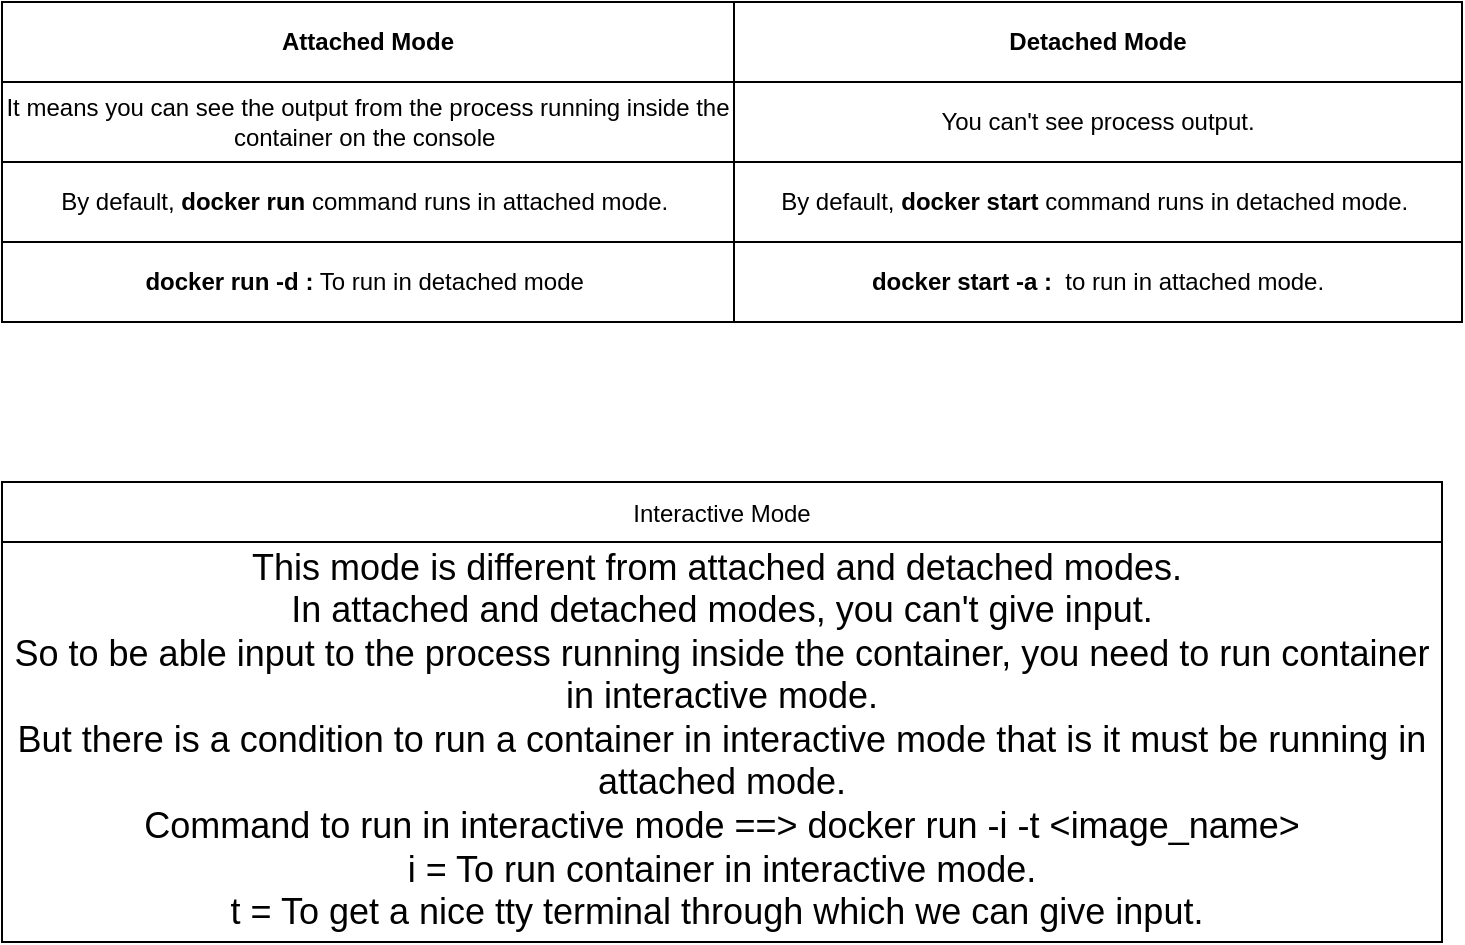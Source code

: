 <mxfile version="20.0.1" type="github">
  <diagram id="evY3YpU_zeYW-5D1040_" name="Page-1">
    <mxGraphModel dx="1022" dy="428" grid="0" gridSize="10" guides="1" tooltips="1" connect="1" arrows="1" fold="1" page="1" pageScale="1" pageWidth="850" pageHeight="1100" math="0" shadow="0">
      <root>
        <mxCell id="0" />
        <mxCell id="1" parent="0" />
        <mxCell id="KZxAK5JLhgqCDWvKIAx0-1" value="" style="shape=table;startSize=0;container=1;collapsible=0;childLayout=tableLayout;" vertex="1" parent="1">
          <mxGeometry x="40" y="40" width="730" height="160" as="geometry" />
        </mxCell>
        <mxCell id="KZxAK5JLhgqCDWvKIAx0-2" value="" style="shape=tableRow;horizontal=0;startSize=0;swimlaneHead=0;swimlaneBody=0;top=0;left=0;bottom=0;right=0;collapsible=0;dropTarget=0;fillColor=none;points=[[0,0.5],[1,0.5]];portConstraint=eastwest;" vertex="1" parent="KZxAK5JLhgqCDWvKIAx0-1">
          <mxGeometry width="730" height="40" as="geometry" />
        </mxCell>
        <mxCell id="KZxAK5JLhgqCDWvKIAx0-3" value="&lt;b&gt;Attached Mode&lt;/b&gt;" style="shape=partialRectangle;html=1;whiteSpace=wrap;connectable=0;overflow=hidden;fillColor=none;top=0;left=0;bottom=0;right=0;pointerEvents=1;" vertex="1" parent="KZxAK5JLhgqCDWvKIAx0-2">
          <mxGeometry width="366" height="40" as="geometry">
            <mxRectangle width="366" height="40" as="alternateBounds" />
          </mxGeometry>
        </mxCell>
        <mxCell id="KZxAK5JLhgqCDWvKIAx0-4" value="&lt;b&gt;Detached Mode&lt;/b&gt;" style="shape=partialRectangle;html=1;whiteSpace=wrap;connectable=0;overflow=hidden;fillColor=none;top=0;left=0;bottom=0;right=0;pointerEvents=1;" vertex="1" parent="KZxAK5JLhgqCDWvKIAx0-2">
          <mxGeometry x="366" width="364" height="40" as="geometry">
            <mxRectangle width="364" height="40" as="alternateBounds" />
          </mxGeometry>
        </mxCell>
        <mxCell id="KZxAK5JLhgqCDWvKIAx0-5" value="" style="shape=tableRow;horizontal=0;startSize=0;swimlaneHead=0;swimlaneBody=0;top=0;left=0;bottom=0;right=0;collapsible=0;dropTarget=0;fillColor=none;points=[[0,0.5],[1,0.5]];portConstraint=eastwest;" vertex="1" parent="KZxAK5JLhgqCDWvKIAx0-1">
          <mxGeometry y="40" width="730" height="40" as="geometry" />
        </mxCell>
        <mxCell id="KZxAK5JLhgqCDWvKIAx0-6" value="It means you can see the output from the process running inside the container on the console&lt;span style=&quot;white-space: pre;&quot;&gt;	&lt;/span&gt;" style="shape=partialRectangle;html=1;whiteSpace=wrap;connectable=0;overflow=hidden;fillColor=none;top=0;left=0;bottom=0;right=0;pointerEvents=1;" vertex="1" parent="KZxAK5JLhgqCDWvKIAx0-5">
          <mxGeometry width="366" height="40" as="geometry">
            <mxRectangle width="366" height="40" as="alternateBounds" />
          </mxGeometry>
        </mxCell>
        <mxCell id="KZxAK5JLhgqCDWvKIAx0-7" value="You can&#39;t see process output." style="shape=partialRectangle;html=1;whiteSpace=wrap;connectable=0;overflow=hidden;fillColor=none;top=0;left=0;bottom=0;right=0;pointerEvents=1;" vertex="1" parent="KZxAK5JLhgqCDWvKIAx0-5">
          <mxGeometry x="366" width="364" height="40" as="geometry">
            <mxRectangle width="364" height="40" as="alternateBounds" />
          </mxGeometry>
        </mxCell>
        <mxCell id="KZxAK5JLhgqCDWvKIAx0-8" value="" style="shape=tableRow;horizontal=0;startSize=0;swimlaneHead=0;swimlaneBody=0;top=0;left=0;bottom=0;right=0;collapsible=0;dropTarget=0;fillColor=none;points=[[0,0.5],[1,0.5]];portConstraint=eastwest;" vertex="1" parent="KZxAK5JLhgqCDWvKIAx0-1">
          <mxGeometry y="80" width="730" height="40" as="geometry" />
        </mxCell>
        <mxCell id="KZxAK5JLhgqCDWvKIAx0-9" value="By default, &lt;b&gt;docker run&lt;/b&gt;&amp;nbsp;command runs in attached mode.&amp;nbsp;" style="shape=partialRectangle;html=1;whiteSpace=wrap;connectable=0;overflow=hidden;fillColor=none;top=0;left=0;bottom=0;right=0;pointerEvents=1;" vertex="1" parent="KZxAK5JLhgqCDWvKIAx0-8">
          <mxGeometry width="366" height="40" as="geometry">
            <mxRectangle width="366" height="40" as="alternateBounds" />
          </mxGeometry>
        </mxCell>
        <mxCell id="KZxAK5JLhgqCDWvKIAx0-10" value="By default, &lt;b&gt;docker start&lt;/b&gt;&amp;nbsp;command runs in detached mode.&lt;span style=&quot;white-space: pre;&quot;&gt;	&lt;/span&gt;" style="shape=partialRectangle;html=1;whiteSpace=wrap;connectable=0;overflow=hidden;fillColor=none;top=0;left=0;bottom=0;right=0;pointerEvents=1;" vertex="1" parent="KZxAK5JLhgqCDWvKIAx0-8">
          <mxGeometry x="366" width="364" height="40" as="geometry">
            <mxRectangle width="364" height="40" as="alternateBounds" />
          </mxGeometry>
        </mxCell>
        <mxCell id="KZxAK5JLhgqCDWvKIAx0-11" style="shape=tableRow;horizontal=0;startSize=0;swimlaneHead=0;swimlaneBody=0;top=0;left=0;bottom=0;right=0;collapsible=0;dropTarget=0;fillColor=none;points=[[0,0.5],[1,0.5]];portConstraint=eastwest;" vertex="1" parent="KZxAK5JLhgqCDWvKIAx0-1">
          <mxGeometry y="120" width="730" height="40" as="geometry" />
        </mxCell>
        <mxCell id="KZxAK5JLhgqCDWvKIAx0-12" value="&lt;b&gt;docker run -d&lt;/b&gt;&amp;nbsp;&lt;b&gt;:&lt;/b&gt; To run in detached mode&lt;span style=&quot;white-space: pre;&quot;&gt;	&lt;/span&gt;" style="shape=partialRectangle;html=1;whiteSpace=wrap;connectable=0;overflow=hidden;fillColor=none;top=0;left=0;bottom=0;right=0;pointerEvents=1;" vertex="1" parent="KZxAK5JLhgqCDWvKIAx0-11">
          <mxGeometry width="366" height="40" as="geometry">
            <mxRectangle width="366" height="40" as="alternateBounds" />
          </mxGeometry>
        </mxCell>
        <mxCell id="KZxAK5JLhgqCDWvKIAx0-13" value="&lt;b&gt;docker start -a :&amp;nbsp;&lt;/b&gt; to run in attached mode." style="shape=partialRectangle;html=1;whiteSpace=wrap;connectable=0;overflow=hidden;fillColor=none;top=0;left=0;bottom=0;right=0;pointerEvents=1;" vertex="1" parent="KZxAK5JLhgqCDWvKIAx0-11">
          <mxGeometry x="366" width="364" height="40" as="geometry">
            <mxRectangle width="364" height="40" as="alternateBounds" />
          </mxGeometry>
        </mxCell>
        <mxCell id="KZxAK5JLhgqCDWvKIAx0-17" value="Interactive Mode" style="shape=table;startSize=30;container=1;collapsible=0;childLayout=tableLayout;" vertex="1" parent="1">
          <mxGeometry x="40" y="280" width="720" height="230" as="geometry" />
        </mxCell>
        <mxCell id="KZxAK5JLhgqCDWvKIAx0-18" value="" style="shape=tableRow;horizontal=0;startSize=0;swimlaneHead=0;swimlaneBody=0;top=0;left=0;bottom=0;right=0;collapsible=0;dropTarget=0;fillColor=none;points=[[0,0.5],[1,0.5]];portConstraint=eastwest;" vertex="1" parent="KZxAK5JLhgqCDWvKIAx0-17">
          <mxGeometry y="30" width="720" height="200" as="geometry" />
        </mxCell>
        <mxCell id="KZxAK5JLhgqCDWvKIAx0-19" value="&lt;font style=&quot;&quot;&gt;&lt;font style=&quot;font-size: 18px;&quot;&gt;This mode is different from attached and detached modes.&amp;nbsp;&lt;br&gt;In attached and detached modes, you can&#39;t give input.&lt;br&gt;So to be able input to the process running inside the container, you need to run container in interactive mode.&lt;br&gt;But there is a condition to run a container in interactive mode that is it must be running in attached mode.&lt;br&gt;Command to run in interactive mode ==&amp;gt; docker run -i -t &amp;lt;image_name&amp;gt;&lt;br&gt;i = To run container in interactive mode.&lt;br&gt;t = To get a nice tty terminal through which we can give input.&amp;nbsp;&lt;br&gt;&lt;/font&gt;&lt;br&gt;&lt;/font&gt;" style="shape=partialRectangle;html=1;whiteSpace=wrap;connectable=0;overflow=hidden;fillColor=none;top=0;left=0;bottom=0;right=0;pointerEvents=1;" vertex="1" parent="KZxAK5JLhgqCDWvKIAx0-18">
          <mxGeometry width="720" height="200" as="geometry">
            <mxRectangle width="720" height="200" as="alternateBounds" />
          </mxGeometry>
        </mxCell>
      </root>
    </mxGraphModel>
  </diagram>
</mxfile>
